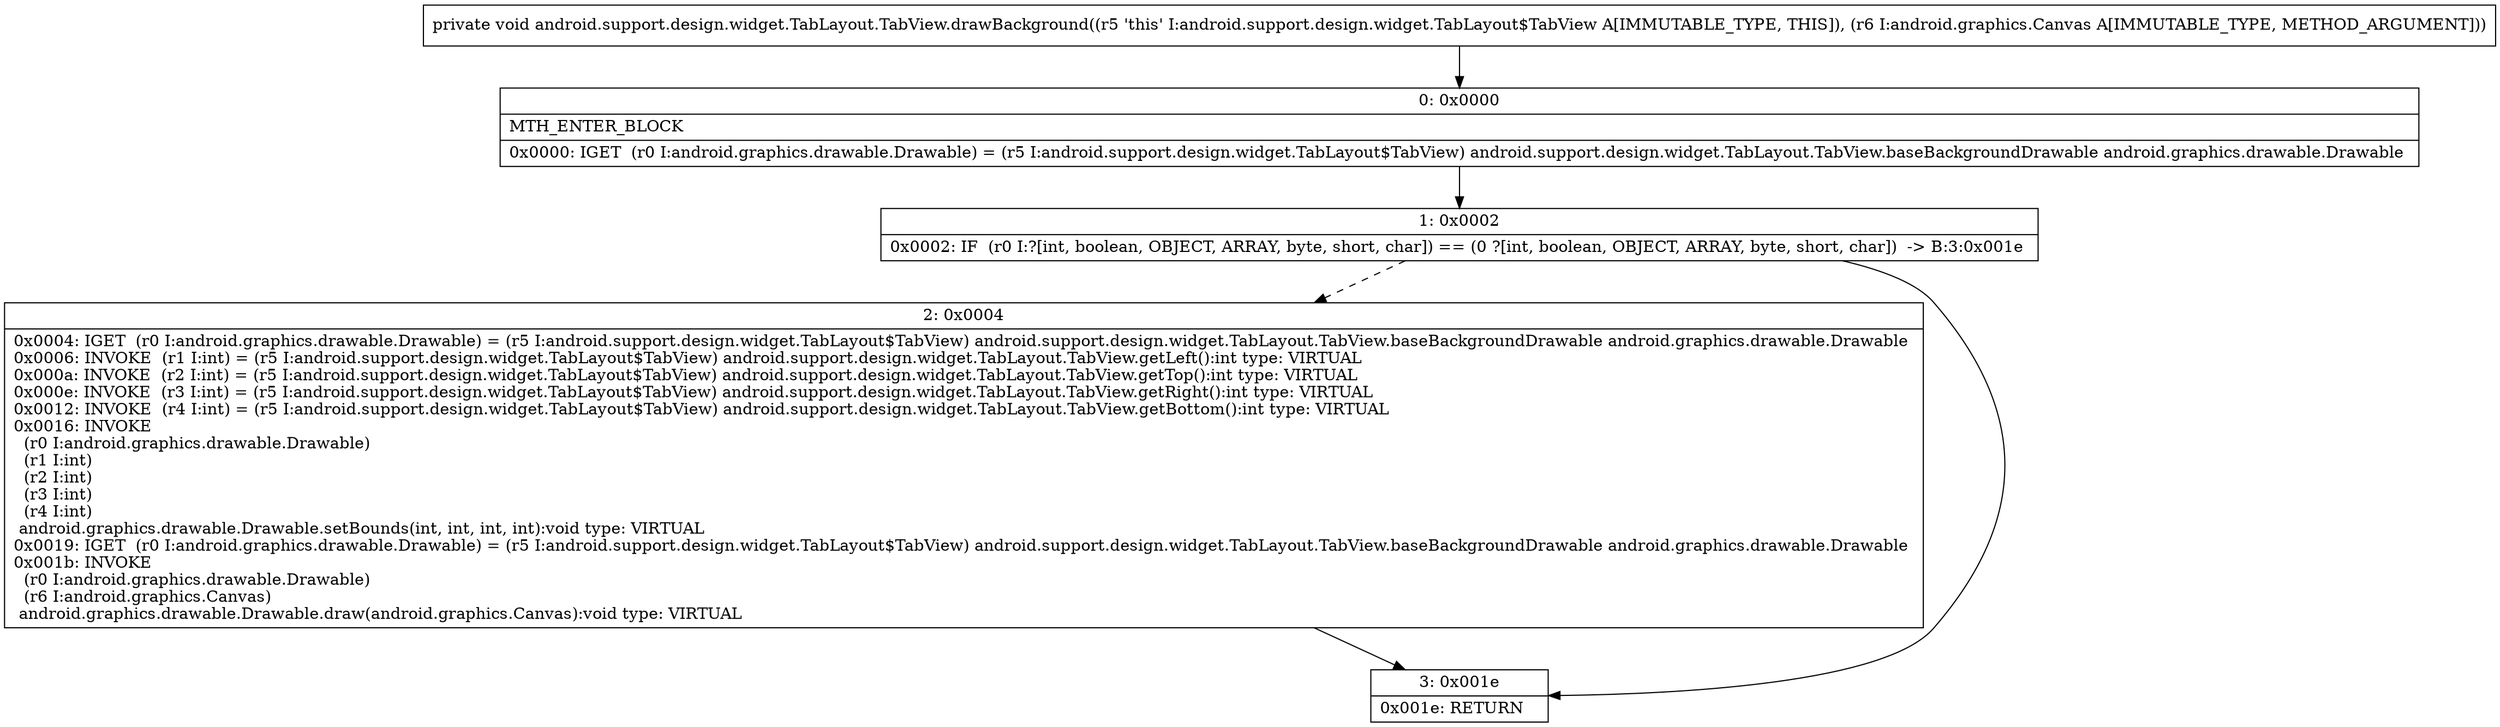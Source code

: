 digraph "CFG forandroid.support.design.widget.TabLayout.TabView.drawBackground(Landroid\/graphics\/Canvas;)V" {
Node_0 [shape=record,label="{0\:\ 0x0000|MTH_ENTER_BLOCK\l|0x0000: IGET  (r0 I:android.graphics.drawable.Drawable) = (r5 I:android.support.design.widget.TabLayout$TabView) android.support.design.widget.TabLayout.TabView.baseBackgroundDrawable android.graphics.drawable.Drawable \l}"];
Node_1 [shape=record,label="{1\:\ 0x0002|0x0002: IF  (r0 I:?[int, boolean, OBJECT, ARRAY, byte, short, char]) == (0 ?[int, boolean, OBJECT, ARRAY, byte, short, char])  \-\> B:3:0x001e \l}"];
Node_2 [shape=record,label="{2\:\ 0x0004|0x0004: IGET  (r0 I:android.graphics.drawable.Drawable) = (r5 I:android.support.design.widget.TabLayout$TabView) android.support.design.widget.TabLayout.TabView.baseBackgroundDrawable android.graphics.drawable.Drawable \l0x0006: INVOKE  (r1 I:int) = (r5 I:android.support.design.widget.TabLayout$TabView) android.support.design.widget.TabLayout.TabView.getLeft():int type: VIRTUAL \l0x000a: INVOKE  (r2 I:int) = (r5 I:android.support.design.widget.TabLayout$TabView) android.support.design.widget.TabLayout.TabView.getTop():int type: VIRTUAL \l0x000e: INVOKE  (r3 I:int) = (r5 I:android.support.design.widget.TabLayout$TabView) android.support.design.widget.TabLayout.TabView.getRight():int type: VIRTUAL \l0x0012: INVOKE  (r4 I:int) = (r5 I:android.support.design.widget.TabLayout$TabView) android.support.design.widget.TabLayout.TabView.getBottom():int type: VIRTUAL \l0x0016: INVOKE  \l  (r0 I:android.graphics.drawable.Drawable)\l  (r1 I:int)\l  (r2 I:int)\l  (r3 I:int)\l  (r4 I:int)\l android.graphics.drawable.Drawable.setBounds(int, int, int, int):void type: VIRTUAL \l0x0019: IGET  (r0 I:android.graphics.drawable.Drawable) = (r5 I:android.support.design.widget.TabLayout$TabView) android.support.design.widget.TabLayout.TabView.baseBackgroundDrawable android.graphics.drawable.Drawable \l0x001b: INVOKE  \l  (r0 I:android.graphics.drawable.Drawable)\l  (r6 I:android.graphics.Canvas)\l android.graphics.drawable.Drawable.draw(android.graphics.Canvas):void type: VIRTUAL \l}"];
Node_3 [shape=record,label="{3\:\ 0x001e|0x001e: RETURN   \l}"];
MethodNode[shape=record,label="{private void android.support.design.widget.TabLayout.TabView.drawBackground((r5 'this' I:android.support.design.widget.TabLayout$TabView A[IMMUTABLE_TYPE, THIS]), (r6 I:android.graphics.Canvas A[IMMUTABLE_TYPE, METHOD_ARGUMENT])) }"];
MethodNode -> Node_0;
Node_0 -> Node_1;
Node_1 -> Node_2[style=dashed];
Node_1 -> Node_3;
Node_2 -> Node_3;
}


